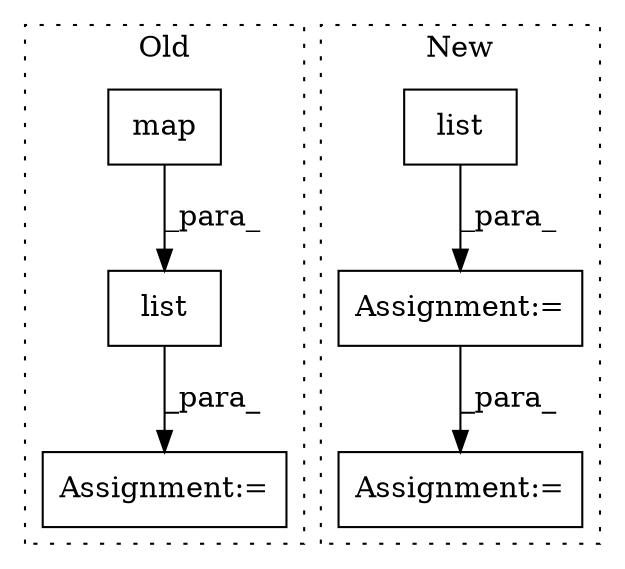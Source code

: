 digraph G {
subgraph cluster0 {
1 [label="map" a="32" s="9228,9245" l="4,1" shape="box"];
3 [label="list" a="32" s="9223,9246" l="5,1" shape="box"];
5 [label="Assignment:=" a="7" s="9419" l="2" shape="box"];
label = "Old";
style="dotted";
}
subgraph cluster1 {
2 [label="list" a="32" s="5305,5350" l="5,1" shape="box"];
4 [label="Assignment:=" a="7" s="5496" l="1" shape="box"];
6 [label="Assignment:=" a="7" s="5304" l="1" shape="box"];
label = "New";
style="dotted";
}
1 -> 3 [label="_para_"];
2 -> 6 [label="_para_"];
3 -> 5 [label="_para_"];
6 -> 4 [label="_para_"];
}